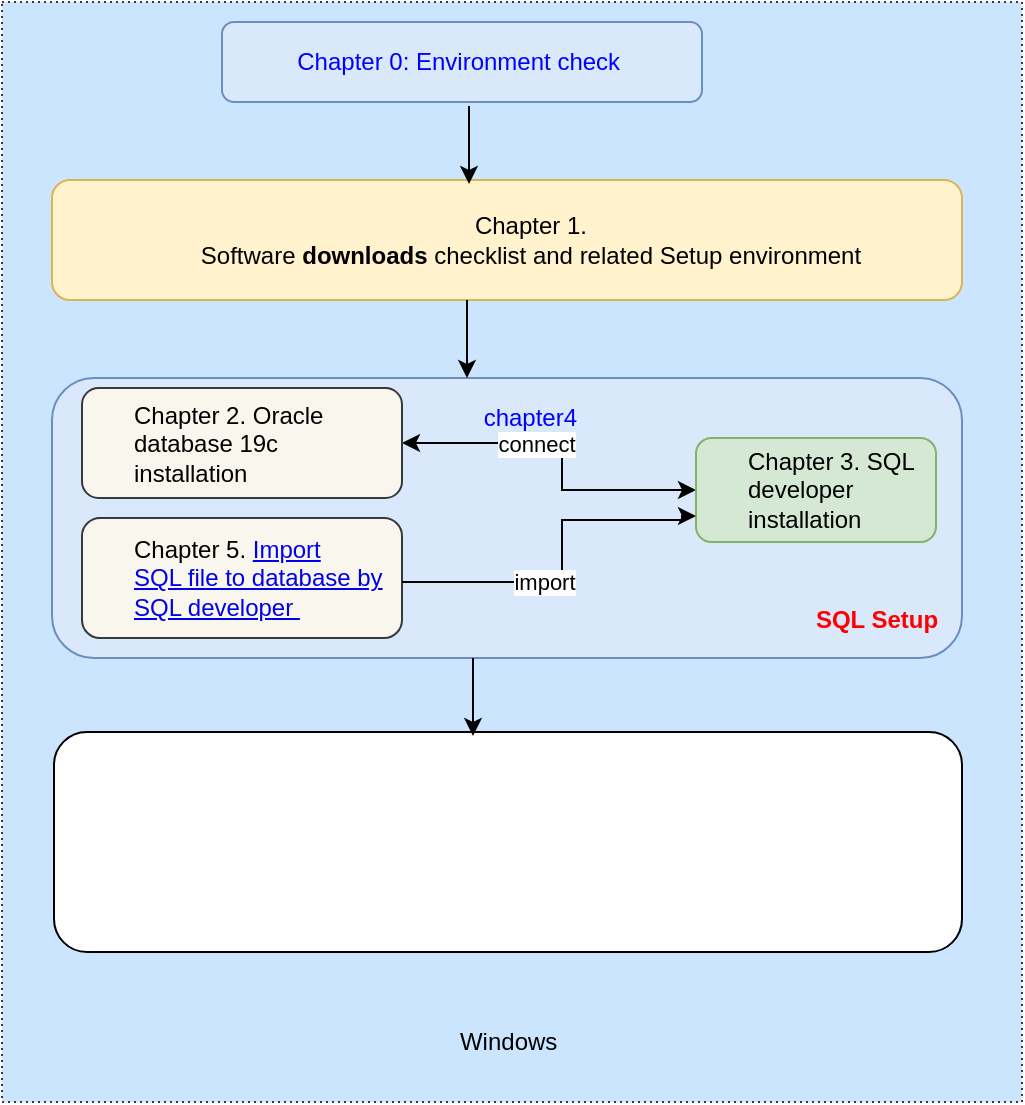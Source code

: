 <mxfile version="20.0.0" type="github">
  <diagram id="17G2DBIcZU6sUmtRgQNI" name="Page-1">
    <mxGraphModel dx="540" dy="544" grid="1" gridSize="10" guides="1" tooltips="1" connect="1" arrows="1" fold="1" page="1" pageScale="1" pageWidth="850" pageHeight="1100" math="0" shadow="0">
      <root>
        <mxCell id="0" />
        <mxCell id="1" parent="0" />
        <mxCell id="mP8B_jTsaXODHllWjWsl-1" value="&lt;br&gt;&lt;br&gt;&lt;br&gt;&lt;br&gt;&lt;br&gt;&lt;br&gt;&lt;br&gt;&lt;br&gt;&lt;br&gt;&lt;br&gt;&lt;br&gt;&lt;br&gt;&lt;br&gt;&lt;br&gt;&lt;br&gt;&lt;br&gt;&lt;br&gt;&lt;br&gt;&lt;br&gt;&lt;br&gt;&lt;br&gt;&lt;br&gt;&lt;br&gt;&lt;br&gt;&lt;br&gt;&lt;br&gt;&lt;br&gt;&lt;br&gt;&lt;br&gt;&lt;br&gt;&lt;br&gt;&lt;br&gt;&lt;br&gt;&lt;br&gt;Windows&amp;nbsp;" style="rounded=0;whiteSpace=wrap;html=1;dashed=1;dashPattern=1 2;fillColor=#cce5ff;strokeColor=#36393d;" vertex="1" parent="1">
          <mxGeometry x="30" y="40" width="510" height="550" as="geometry" />
        </mxCell>
        <mxCell id="mP8B_jTsaXODHllWjWsl-2" value="&lt;p class=&quot;MsoNormal&quot;&gt;Chapter 0: Environment check&amp;nbsp;&lt;/p&gt;" style="rounded=1;whiteSpace=wrap;html=1;fillColor=#dae8fc;strokeColor=#6c8ebf;fontColor=#0000FF;" vertex="1" parent="1">
          <mxGeometry x="140" y="50" width="240" height="40" as="geometry" />
        </mxCell>
        <mxCell id="mP8B_jTsaXODHllWjWsl-3" value="&lt;p style=&quot;margin-left:.25in&quot; class=&quot;MsoNormal&quot;&gt;Chapter 1.&lt;br&gt;Software &lt;b&gt;downloads &lt;/b&gt;checklist and related Setup environment&lt;/p&gt;" style="rounded=1;whiteSpace=wrap;html=1;fillColor=#fff2cc;strokeColor=#d6b656;" vertex="1" parent="1">
          <mxGeometry x="55" y="129" width="455" height="60" as="geometry" />
        </mxCell>
        <mxCell id="mP8B_jTsaXODHllWjWsl-4" value="&lt;font color=&quot;#ff0000&quot;&gt;&amp;nbsp; &amp;nbsp; &amp;nbsp; &amp;nbsp;&lt;/font&gt;&lt;font color=&quot;#0000ff&quot;&gt;chapter4&lt;/font&gt;&lt;br&gt;&lt;br&gt;&lt;br&gt;&lt;br&gt;&lt;br&gt;&lt;br&gt;&lt;br&gt;&lt;div style=&quot;text-align: right;&quot;&gt;&lt;span style=&quot;background-color: initial;&quot;&gt;&lt;font color=&quot;#ff0000&quot;&gt;&amp;nbsp; &amp;nbsp; &amp;nbsp; &amp;nbsp; &amp;nbsp; &amp;nbsp; &amp;nbsp; &amp;nbsp; &amp;nbsp; &amp;nbsp; &amp;nbsp; &amp;nbsp; &amp;nbsp; &amp;nbsp; &amp;nbsp; &amp;nbsp; &amp;nbsp; &amp;nbsp; &amp;nbsp; &amp;nbsp; &amp;nbsp; &amp;nbsp; &amp;nbsp; &amp;nbsp; &amp;nbsp; &amp;nbsp; &amp;nbsp; &amp;nbsp; &amp;nbsp; &amp;nbsp; &amp;nbsp; &amp;nbsp; &amp;nbsp; &amp;nbsp; &amp;nbsp; &amp;nbsp; &amp;nbsp; &amp;nbsp; &amp;nbsp; &amp;nbsp;&lt;b&gt;&amp;nbsp; &amp;nbsp; &amp;nbsp; &amp;nbsp; &amp;nbsp; &amp;nbsp; &amp;nbsp; &amp;nbsp; &amp;nbsp; &amp;nbsp; &amp;nbsp; &amp;nbsp; &amp;nbsp; &amp;nbsp; &amp;nbsp; &amp;nbsp; SQL Setup&lt;/b&gt;&lt;/font&gt;&lt;/span&gt;&lt;/div&gt;" style="rounded=1;whiteSpace=wrap;html=1;fillColor=#dae8fc;strokeColor=#6c8ebf;" vertex="1" parent="1">
          <mxGeometry x="55" y="228" width="455" height="140" as="geometry" />
        </mxCell>
        <mxCell id="mP8B_jTsaXODHllWjWsl-11" value="" style="edgeStyle=orthogonalEdgeStyle;rounded=0;orthogonalLoop=1;jettySize=auto;html=1;startArrow=classic;startFill=1;" edge="1" parent="1" source="mP8B_jTsaXODHllWjWsl-5" target="mP8B_jTsaXODHllWjWsl-6">
          <mxGeometry relative="1" as="geometry">
            <Array as="points">
              <mxPoint x="310" y="261" />
              <mxPoint x="310" y="284" />
            </Array>
          </mxGeometry>
        </mxCell>
        <mxCell id="mP8B_jTsaXODHllWjWsl-12" value="connect" style="edgeLabel;html=1;align=center;verticalAlign=middle;resizable=0;points=[];" vertex="1" connectable="0" parent="mP8B_jTsaXODHllWjWsl-11">
          <mxGeometry x="-0.212" relative="1" as="geometry">
            <mxPoint as="offset" />
          </mxGeometry>
        </mxCell>
        <mxCell id="mP8B_jTsaXODHllWjWsl-5" value="&lt;p style=&quot;margin-left:.25in&quot; class=&quot;MsoNormal&quot;&gt;Chapter 2. Oracle database 19c&lt;br&gt;installation&lt;/p&gt;" style="rounded=1;whiteSpace=wrap;html=1;align=left;fillColor=#f9f7ed;strokeColor=#36393d;" vertex="1" parent="1">
          <mxGeometry x="70" y="233" width="160" height="55" as="geometry" />
        </mxCell>
        <mxCell id="mP8B_jTsaXODHllWjWsl-6" value="&lt;p style=&quot;margin-left:.25in&quot; class=&quot;MsoNormal&quot;&gt;Chapter 3. SQL developer&lt;br&gt;installation&lt;/p&gt;" style="rounded=1;whiteSpace=wrap;html=1;align=left;fillColor=#d5e8d4;strokeColor=#82b366;" vertex="1" parent="1">
          <mxGeometry x="377" y="258" width="120" height="52" as="geometry" />
        </mxCell>
        <mxCell id="mP8B_jTsaXODHllWjWsl-14" value="&lt;p style=&quot;margin-left:.25in&quot; class=&quot;MsoNormal&quot;&gt;Chapter 5. &lt;a name=&quot;_Hlk105871212&quot;&gt;Import&lt;br&gt;SQL file to database by SQL developer&amp;nbsp;&lt;/a&gt;&lt;/p&gt;" style="rounded=1;whiteSpace=wrap;html=1;align=left;fillColor=#f9f7ed;strokeColor=#36393d;" vertex="1" parent="1">
          <mxGeometry x="70" y="298" width="160" height="60" as="geometry" />
        </mxCell>
        <mxCell id="mP8B_jTsaXODHllWjWsl-17" value="" style="edgeStyle=orthogonalEdgeStyle;rounded=0;orthogonalLoop=1;jettySize=auto;html=1;startArrow=none;startFill=0;entryX=0;entryY=0.75;entryDx=0;entryDy=0;" edge="1" parent="1" target="mP8B_jTsaXODHllWjWsl-6">
          <mxGeometry relative="1" as="geometry">
            <mxPoint x="230" y="330" as="sourcePoint" />
            <mxPoint x="280" y="310" as="targetPoint" />
            <Array as="points">
              <mxPoint x="310" y="330" />
              <mxPoint x="310" y="299" />
              <mxPoint x="370" y="299" />
              <mxPoint x="370" y="297" />
            </Array>
          </mxGeometry>
        </mxCell>
        <mxCell id="mP8B_jTsaXODHllWjWsl-18" value="import" style="edgeLabel;html=1;align=center;verticalAlign=middle;resizable=0;points=[];" vertex="1" connectable="0" parent="mP8B_jTsaXODHllWjWsl-17">
          <mxGeometry x="-0.212" relative="1" as="geometry">
            <mxPoint as="offset" />
          </mxGeometry>
        </mxCell>
        <mxCell id="mP8B_jTsaXODHllWjWsl-23" value="" style="rounded=1;whiteSpace=wrap;html=1;fontColor=#00994D;" vertex="1" parent="1">
          <mxGeometry x="56" y="405" width="454" height="110" as="geometry" />
        </mxCell>
        <mxCell id="mP8B_jTsaXODHllWjWsl-28" value="" style="edgeStyle=orthogonalEdgeStyle;rounded=0;orthogonalLoop=1;jettySize=auto;html=1;fontColor=#00994D;startArrow=none;startFill=0;endArrow=classic;endFill=1;entryX=0.5;entryY=0;entryDx=0;entryDy=0;" edge="1" parent="1">
          <mxGeometry relative="1" as="geometry">
            <mxPoint x="262.5" y="189" as="sourcePoint" />
            <mxPoint x="262.5" y="228" as="targetPoint" />
          </mxGeometry>
        </mxCell>
        <mxCell id="mP8B_jTsaXODHllWjWsl-30" value="" style="edgeStyle=orthogonalEdgeStyle;rounded=0;orthogonalLoop=1;jettySize=auto;html=1;fontColor=#00994D;startArrow=none;startFill=0;endArrow=classic;endFill=1;entryX=0.5;entryY=0;entryDx=0;entryDy=0;" edge="1" parent="1">
          <mxGeometry relative="1" as="geometry">
            <mxPoint x="263.5" y="92" as="sourcePoint" />
            <mxPoint x="263.5" y="131" as="targetPoint" />
          </mxGeometry>
        </mxCell>
        <mxCell id="mP8B_jTsaXODHllWjWsl-31" value="" style="edgeStyle=orthogonalEdgeStyle;rounded=0;orthogonalLoop=1;jettySize=auto;html=1;fontColor=#00994D;startArrow=none;startFill=0;endArrow=classic;endFill=1;entryX=0.5;entryY=0;entryDx=0;entryDy=0;" edge="1" parent="1">
          <mxGeometry relative="1" as="geometry">
            <mxPoint x="265.5" y="368" as="sourcePoint" />
            <mxPoint x="265.5" y="407" as="targetPoint" />
          </mxGeometry>
        </mxCell>
      </root>
    </mxGraphModel>
  </diagram>
</mxfile>
